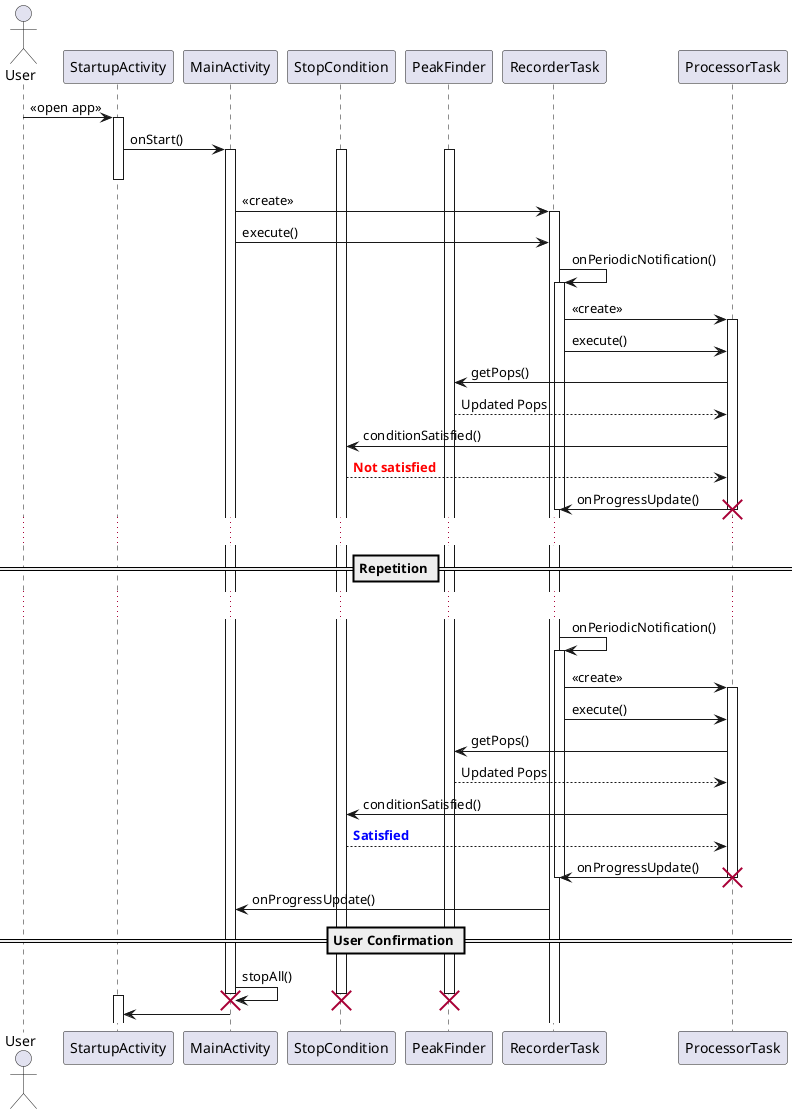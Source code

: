 @startuml

actor User
User -> StartupActivity: <<open app>>
activate StartupActivity
StartupActivity -> MainActivity: onStart()
activate MainActivity
activate StopCondition
activate PeakFinder
deactivate StartupActivity

MainActivity -> RecorderTask: <<create>>
activate RecorderTask
MainActivity -> RecorderTask: execute()
RecorderTask -> RecorderTask: onPeriodicNotification()
activate RecorderTask

RecorderTask -> ProcessorTask: <<create>>
activate ProcessorTask
RecorderTask -> ProcessorTask: execute()
ProcessorTask -> PeakFinder: getPops()
PeakFinder --> ProcessorTask: Updated Pops

ProcessorTask -> StopCondition: conditionSatisfied()
StopCondition --> ProcessorTask: <font color=red><b>Not satisfied


ProcessorTask -> RecorderTask: onProgressUpdate()
destroy ProcessorTask
deactivate RecorderTask
...
== Repetition ==
...
RecorderTask -> RecorderTask: onPeriodicNotification()
activate RecorderTask

RecorderTask -> ProcessorTask: <<create>>
activate ProcessorTask
RecorderTask -> ProcessorTask: execute()
ProcessorTask -> PeakFinder: getPops()
PeakFinder --> ProcessorTask: Updated Pops

ProcessorTask -> StopCondition: conditionSatisfied()
StopCondition --> ProcessorTask: <font color=blue><b>Satisfied


ProcessorTask -> RecorderTask: onProgressUpdate()
destroy ProcessorTask
deactivate RecorderTask

RecorderTask -> MainActivity: onProgressUpdate()

== User Confirmation ==

MainActivity -> MainActivity: stopAll()

destroy StopCondition
destroy PeakFinder
destroy MainActivity

activate StartupActivity
MainActivity -> StartupActivity
@enduml